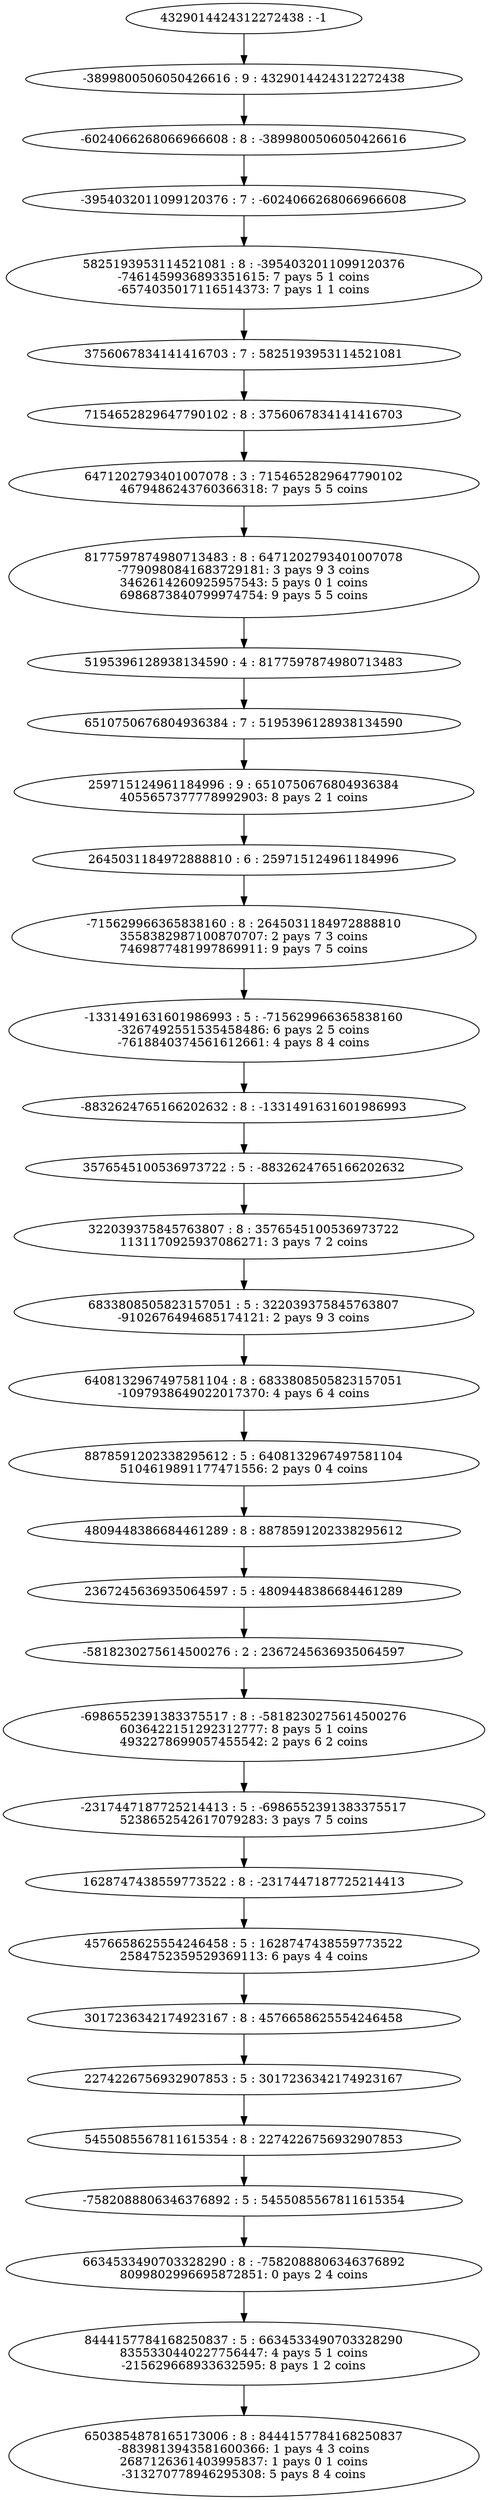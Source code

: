 digraph "plots_10_0.9_0.1_1000000.0_6000.0_2880000.0/tree_3_34.dot" {
	0 [label="4329014424312272438 : -1"]
	1 [label="-3899800506050426616 : 9 : 4329014424312272438
"]
	2 [label="-6024066268066966608 : 8 : -3899800506050426616
"]
	3 [label="-3954032011099120376 : 7 : -6024066268066966608
"]
	4 [label="5825193953114521081 : 8 : -3954032011099120376
-7461459936893351615: 7 pays 5 1 coins
-6574035017116514373: 7 pays 1 1 coins
"]
	5 [label="3756067834141416703 : 7 : 5825193953114521081
"]
	6 [label="7154652829647790102 : 8 : 3756067834141416703
"]
	7 [label="6471202793401007078 : 3 : 7154652829647790102
4679486243760366318: 7 pays 5 5 coins
"]
	8 [label="8177597874980713483 : 8 : 6471202793401007078
-7790980841683729181: 3 pays 9 3 coins
3462614260925957543: 5 pays 0 1 coins
6986873840799974754: 9 pays 5 5 coins
"]
	9 [label="5195396128938134590 : 4 : 8177597874980713483
"]
	10 [label="6510750676804936384 : 7 : 5195396128938134590
"]
	11 [label="259715124961184996 : 9 : 6510750676804936384
4055657377778992903: 8 pays 2 1 coins
"]
	12 [label="2645031184972888810 : 6 : 259715124961184996
"]
	13 [label="-715629966365838160 : 8 : 2645031184972888810
3558382987100870707: 2 pays 7 3 coins
7469877481997869911: 9 pays 7 5 coins
"]
	14 [label="-1331491631601986993 : 5 : -715629966365838160
-3267492551535458486: 6 pays 2 5 coins
-7618840374561612661: 4 pays 8 4 coins
"]
	15 [label="-8832624765166202632 : 8 : -1331491631601986993
"]
	16 [label="3576545100536973722 : 5 : -8832624765166202632
"]
	17 [label="322039375845763807 : 8 : 3576545100536973722
1131170925937086271: 3 pays 7 2 coins
"]
	18 [label="6833808505823157051 : 5 : 322039375845763807
-9102676494685174121: 2 pays 9 3 coins
"]
	19 [label="6408132967497581104 : 8 : 6833808505823157051
-1097938649022017370: 4 pays 6 4 coins
"]
	20 [label="8878591202338295612 : 5 : 6408132967497581104
5104619891177471556: 2 pays 0 4 coins
"]
	21 [label="4809448386684461289 : 8 : 8878591202338295612
"]
	22 [label="2367245636935064597 : 5 : 4809448386684461289
"]
	23 [label="-5818230275614500276 : 2 : 2367245636935064597
"]
	24 [label="-6986552391383375517 : 8 : -5818230275614500276
6036422151292312777: 8 pays 5 1 coins
4932278699057455542: 2 pays 6 2 coins
"]
	25 [label="-2317447187725214413 : 5 : -6986552391383375517
5238652542617079283: 3 pays 7 5 coins
"]
	26 [label="1628747438559773522 : 8 : -2317447187725214413
"]
	27 [label="4576658625554246458 : 5 : 1628747438559773522
2584752359529369113: 6 pays 4 4 coins
"]
	28 [label="3017236342174923167 : 8 : 4576658625554246458
"]
	29 [label="2274226756932907853 : 5 : 3017236342174923167
"]
	30 [label="5455085567811615354 : 8 : 2274226756932907853
"]
	31 [label="-7582088806346376892 : 5 : 5455085567811615354
"]
	32 [label="6634533490703328290 : 8 : -7582088806346376892
8099802996695872851: 0 pays 2 4 coins
"]
	33 [label="8444157784168250837 : 5 : 6634533490703328290
8355330440227756447: 4 pays 5 1 coins
-215629668933632595: 8 pays 1 2 coins
"]
	34 [label="6503854878165173006 : 8 : 8444157784168250837
-8839813943581600366: 1 pays 4 3 coins
2687126361403995837: 1 pays 0 1 coins
-313270778946295308: 5 pays 8 4 coins
"]
	0 -> 1
	1 -> 2
	2 -> 3
	3 -> 4
	4 -> 5
	5 -> 6
	6 -> 7
	7 -> 8
	8 -> 9
	9 -> 10
	10 -> 11
	11 -> 12
	12 -> 13
	13 -> 14
	14 -> 15
	15 -> 16
	16 -> 17
	17 -> 18
	18 -> 19
	19 -> 20
	20 -> 21
	21 -> 22
	22 -> 23
	23 -> 24
	24 -> 25
	25 -> 26
	26 -> 27
	27 -> 28
	28 -> 29
	29 -> 30
	30 -> 31
	31 -> 32
	32 -> 33
	33 -> 34
}
